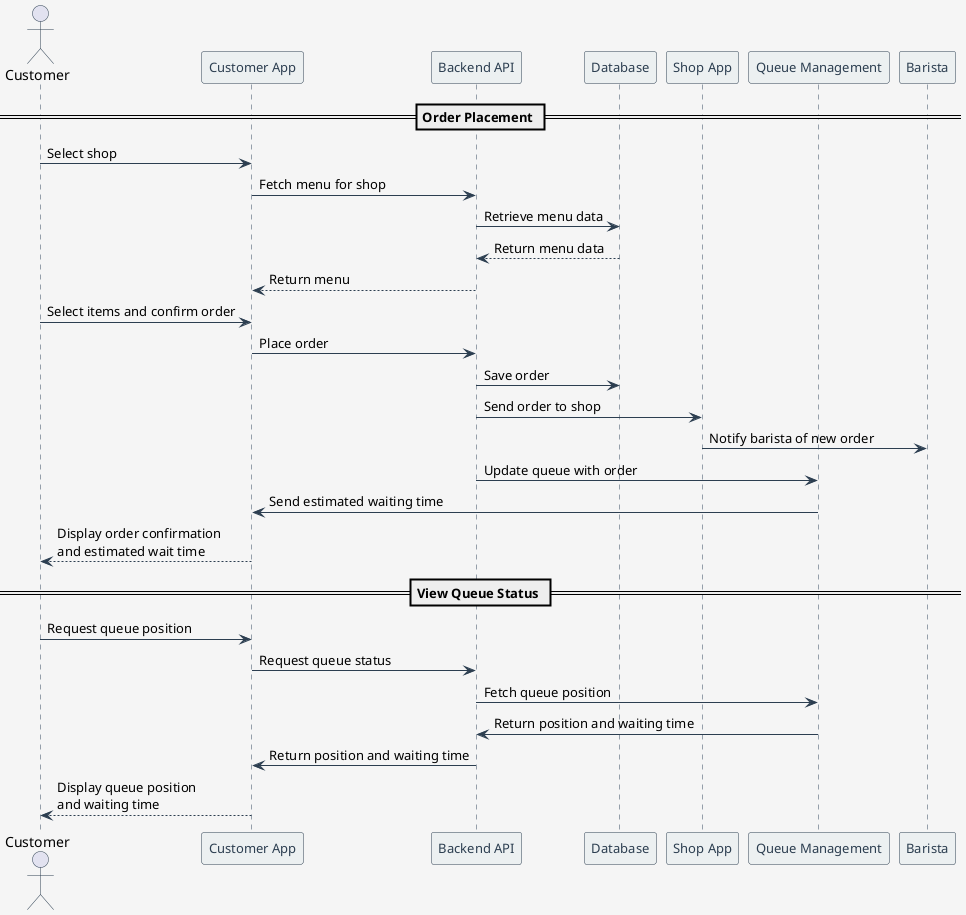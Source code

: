 @startuml
skinparam backgroundColor #F5F5F5
skinparam sequence {
    ArrowColor #2C3E50
    ActorBorderColor #2C3E50
    ParticipantBorderColor #2C3E50
    ParticipantBackgroundColor #ECF0F1
    LifeLineBorderColor #34495E
    LifeLineBackgroundColor #ECF0F1
    BoxPadding 10
    BoxFontColor #2C3E50
    BoxFontSize 12
    ParticipantFontColor #2C3E50
    ParticipantFontSize 13
    SequenceMessageAlign center
}

actor Customer
participant "Customer App" as App
participant "Backend API" as API
participant "Database" as DB
participant "Shop App" as Shop
participant "Queue Management" as QueueService
participant "Barista" as Barista

== Order Placement ==

Customer -> App: Select shop
App -> API: Fetch menu for shop
API -> DB: Retrieve menu data
DB --> API: Return menu data
API --> App: Return menu

Customer -> App: Select items and confirm order
App -> API: Place order
API -> DB: Save order
API -> Shop: Send order to shop
Shop -> Barista: Notify barista of new order
API -> QueueService: Update queue with order
QueueService -> App: Send estimated waiting time

App --> Customer: Display order confirmation\nand estimated wait time

== View Queue Status ==

Customer -> App: Request queue position
App -> API: Request queue status
API -> QueueService: Fetch queue position
QueueService -> API: Return position and waiting time
API -> App: Return position and waiting time
App --> Customer: Display queue position\nand waiting time

@enduml